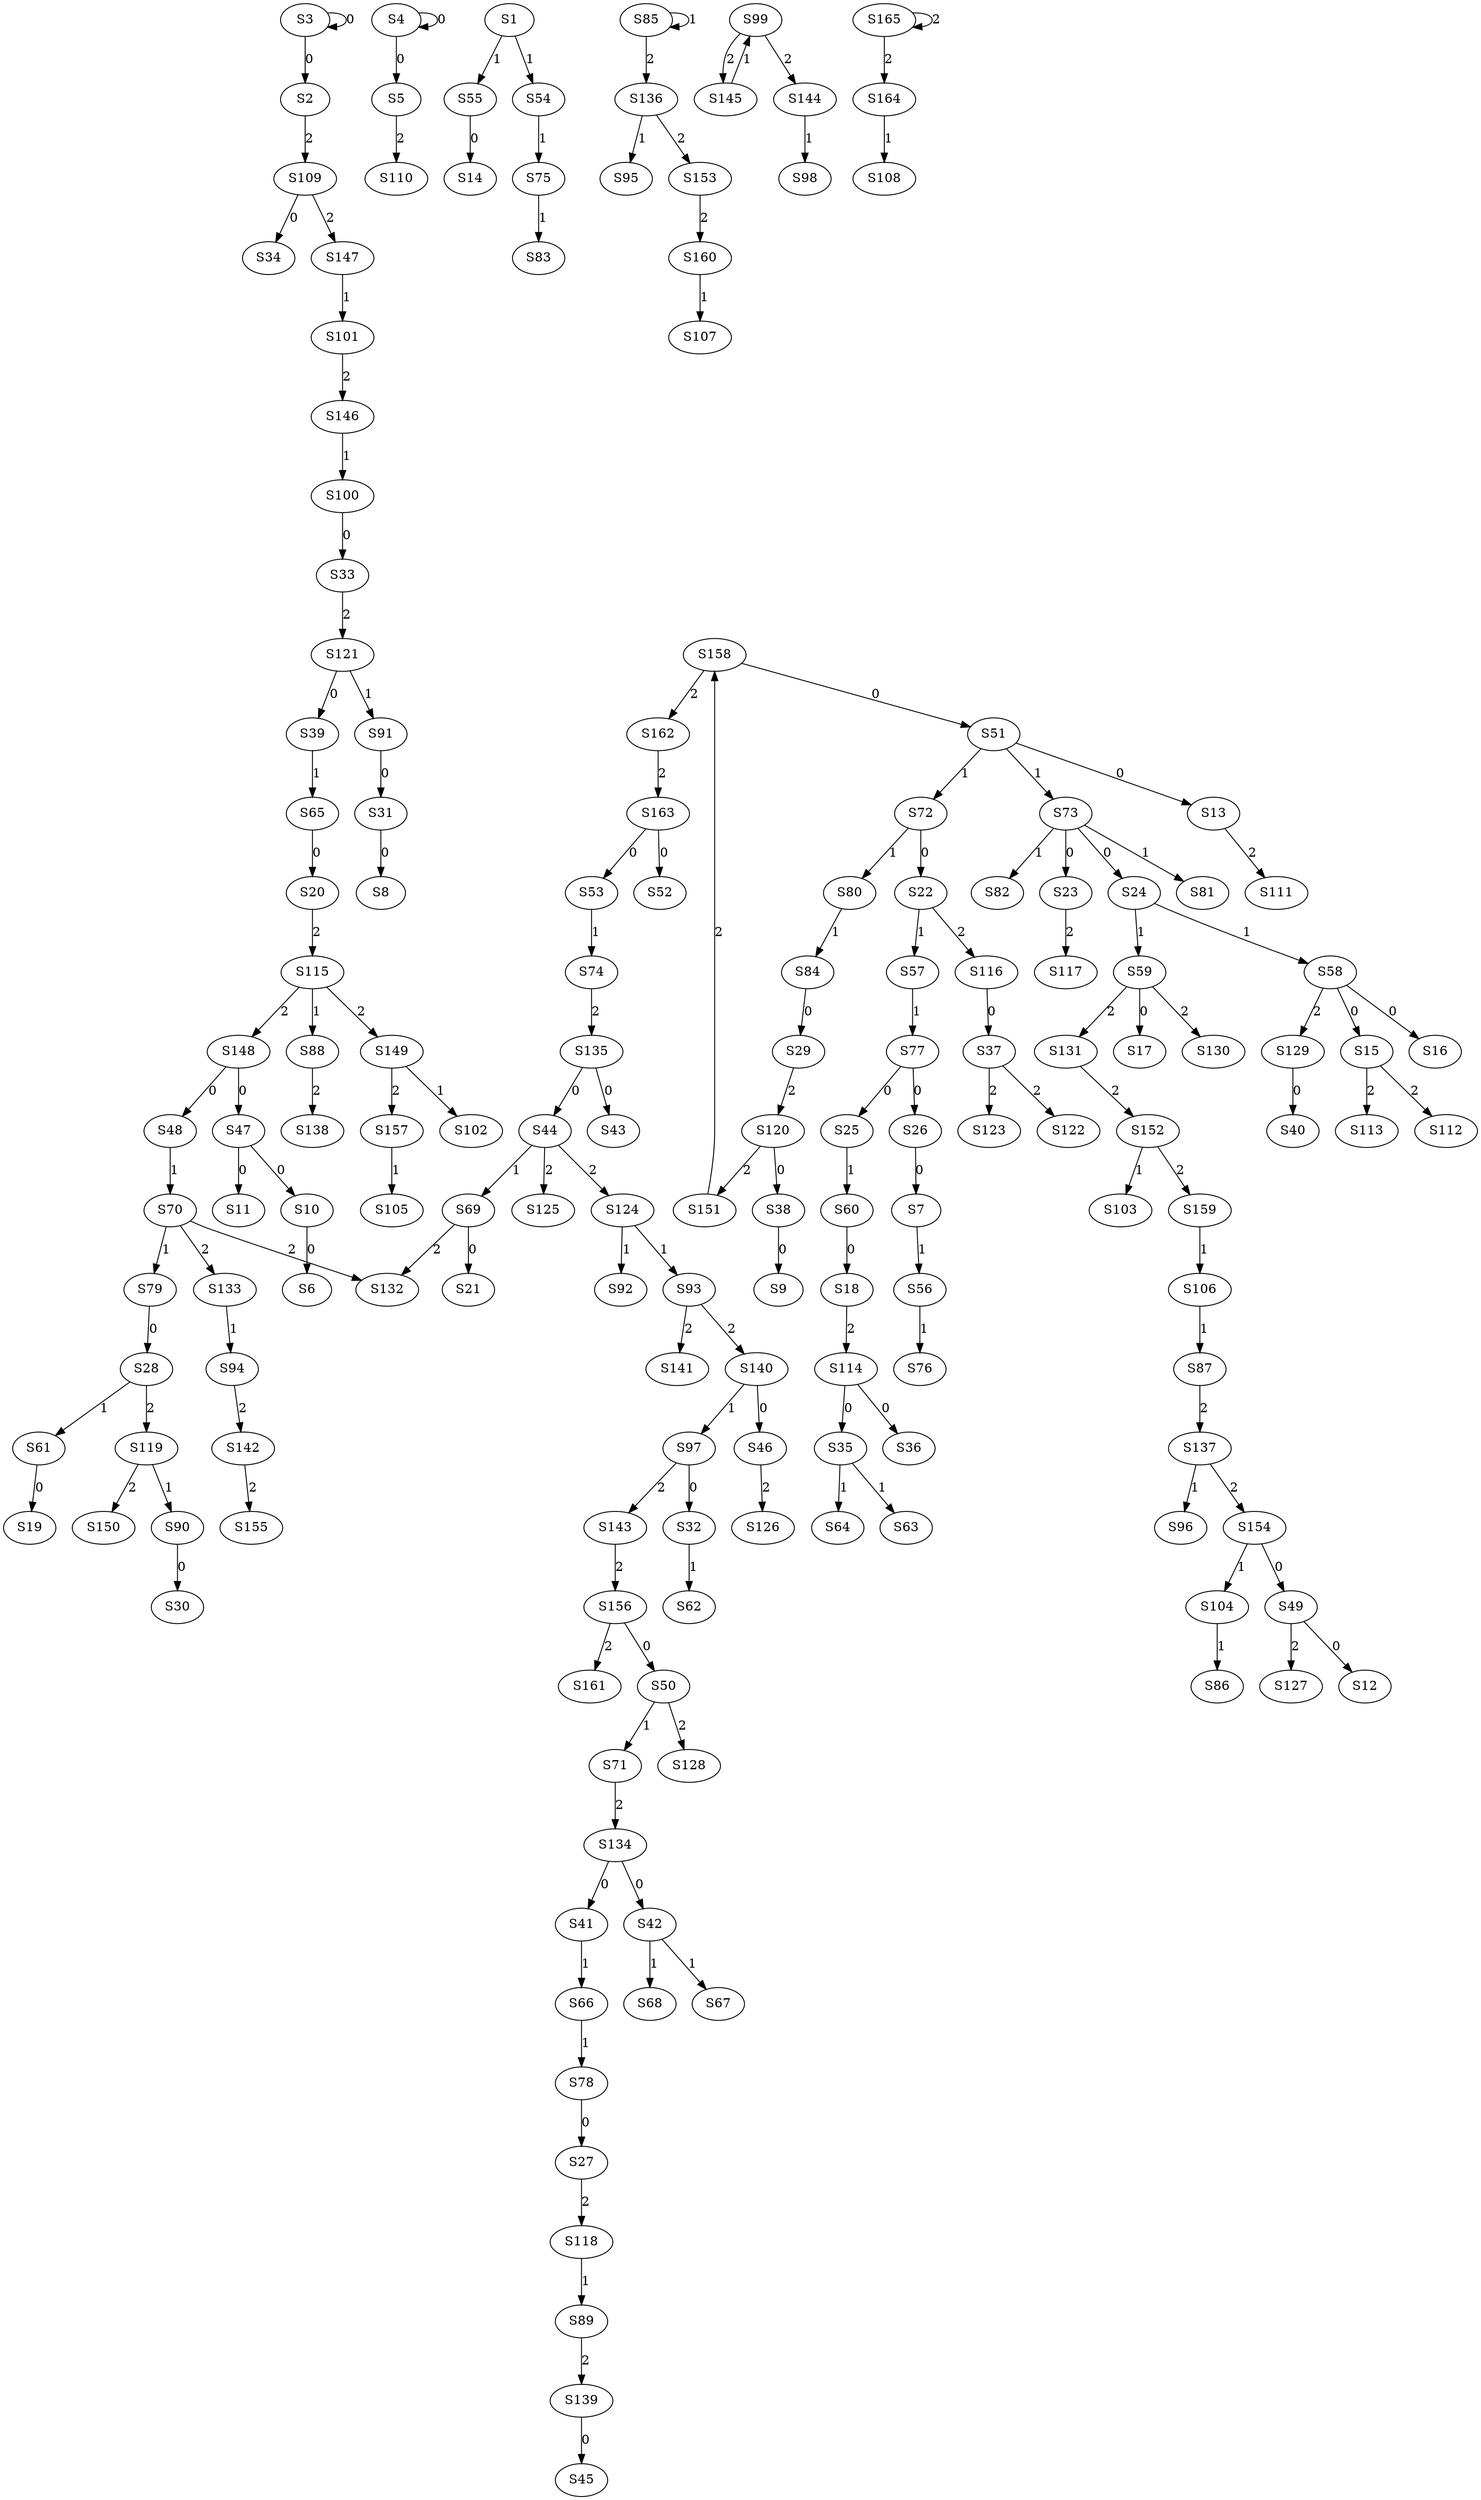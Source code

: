 strict digraph {
	S3 -> S2 [ label = 0 ];
	S3 -> S3 [ label = 0 ];
	S4 -> S4 [ label = 0 ];
	S4 -> S5 [ label = 0 ];
	S10 -> S6 [ label = 0 ];
	S26 -> S7 [ label = 0 ];
	S31 -> S8 [ label = 0 ];
	S38 -> S9 [ label = 0 ];
	S47 -> S10 [ label = 0 ];
	S47 -> S11 [ label = 0 ];
	S49 -> S12 [ label = 0 ];
	S51 -> S13 [ label = 0 ];
	S55 -> S14 [ label = 0 ];
	S58 -> S15 [ label = 0 ];
	S58 -> S16 [ label = 0 ];
	S59 -> S17 [ label = 0 ];
	S60 -> S18 [ label = 0 ];
	S61 -> S19 [ label = 0 ];
	S65 -> S20 [ label = 0 ];
	S69 -> S21 [ label = 0 ];
	S72 -> S22 [ label = 0 ];
	S73 -> S23 [ label = 0 ];
	S73 -> S24 [ label = 0 ];
	S77 -> S25 [ label = 0 ];
	S77 -> S26 [ label = 0 ];
	S78 -> S27 [ label = 0 ];
	S79 -> S28 [ label = 0 ];
	S84 -> S29 [ label = 0 ];
	S90 -> S30 [ label = 0 ];
	S91 -> S31 [ label = 0 ];
	S97 -> S32 [ label = 0 ];
	S100 -> S33 [ label = 0 ];
	S109 -> S34 [ label = 0 ];
	S114 -> S35 [ label = 0 ];
	S114 -> S36 [ label = 0 ];
	S116 -> S37 [ label = 0 ];
	S120 -> S38 [ label = 0 ];
	S121 -> S39 [ label = 0 ];
	S129 -> S40 [ label = 0 ];
	S134 -> S41 [ label = 0 ];
	S134 -> S42 [ label = 0 ];
	S135 -> S43 [ label = 0 ];
	S135 -> S44 [ label = 0 ];
	S139 -> S45 [ label = 0 ];
	S140 -> S46 [ label = 0 ];
	S148 -> S47 [ label = 0 ];
	S148 -> S48 [ label = 0 ];
	S154 -> S49 [ label = 0 ];
	S156 -> S50 [ label = 0 ];
	S158 -> S51 [ label = 0 ];
	S163 -> S52 [ label = 0 ];
	S163 -> S53 [ label = 0 ];
	S1 -> S54 [ label = 1 ];
	S1 -> S55 [ label = 1 ];
	S7 -> S56 [ label = 1 ];
	S22 -> S57 [ label = 1 ];
	S24 -> S58 [ label = 1 ];
	S24 -> S59 [ label = 1 ];
	S25 -> S60 [ label = 1 ];
	S28 -> S61 [ label = 1 ];
	S32 -> S62 [ label = 1 ];
	S35 -> S63 [ label = 1 ];
	S35 -> S64 [ label = 1 ];
	S39 -> S65 [ label = 1 ];
	S41 -> S66 [ label = 1 ];
	S42 -> S67 [ label = 1 ];
	S42 -> S68 [ label = 1 ];
	S44 -> S69 [ label = 1 ];
	S48 -> S70 [ label = 1 ];
	S50 -> S71 [ label = 1 ];
	S51 -> S72 [ label = 1 ];
	S51 -> S73 [ label = 1 ];
	S53 -> S74 [ label = 1 ];
	S54 -> S75 [ label = 1 ];
	S56 -> S76 [ label = 1 ];
	S57 -> S77 [ label = 1 ];
	S66 -> S78 [ label = 1 ];
	S70 -> S79 [ label = 1 ];
	S72 -> S80 [ label = 1 ];
	S73 -> S81 [ label = 1 ];
	S73 -> S82 [ label = 1 ];
	S75 -> S83 [ label = 1 ];
	S80 -> S84 [ label = 1 ];
	S85 -> S85 [ label = 1 ];
	S104 -> S86 [ label = 1 ];
	S106 -> S87 [ label = 1 ];
	S115 -> S88 [ label = 1 ];
	S118 -> S89 [ label = 1 ];
	S119 -> S90 [ label = 1 ];
	S121 -> S91 [ label = 1 ];
	S124 -> S92 [ label = 1 ];
	S124 -> S93 [ label = 1 ];
	S133 -> S94 [ label = 1 ];
	S136 -> S95 [ label = 1 ];
	S137 -> S96 [ label = 1 ];
	S140 -> S97 [ label = 1 ];
	S144 -> S98 [ label = 1 ];
	S145 -> S99 [ label = 1 ];
	S146 -> S100 [ label = 1 ];
	S147 -> S101 [ label = 1 ];
	S149 -> S102 [ label = 1 ];
	S152 -> S103 [ label = 1 ];
	S154 -> S104 [ label = 1 ];
	S157 -> S105 [ label = 1 ];
	S159 -> S106 [ label = 1 ];
	S160 -> S107 [ label = 1 ];
	S164 -> S108 [ label = 1 ];
	S2 -> S109 [ label = 2 ];
	S5 -> S110 [ label = 2 ];
	S13 -> S111 [ label = 2 ];
	S15 -> S112 [ label = 2 ];
	S15 -> S113 [ label = 2 ];
	S18 -> S114 [ label = 2 ];
	S20 -> S115 [ label = 2 ];
	S22 -> S116 [ label = 2 ];
	S23 -> S117 [ label = 2 ];
	S27 -> S118 [ label = 2 ];
	S28 -> S119 [ label = 2 ];
	S29 -> S120 [ label = 2 ];
	S33 -> S121 [ label = 2 ];
	S37 -> S122 [ label = 2 ];
	S37 -> S123 [ label = 2 ];
	S44 -> S124 [ label = 2 ];
	S44 -> S125 [ label = 2 ];
	S46 -> S126 [ label = 2 ];
	S49 -> S127 [ label = 2 ];
	S50 -> S128 [ label = 2 ];
	S58 -> S129 [ label = 2 ];
	S59 -> S130 [ label = 2 ];
	S59 -> S131 [ label = 2 ];
	S70 -> S132 [ label = 2 ];
	S70 -> S133 [ label = 2 ];
	S71 -> S134 [ label = 2 ];
	S74 -> S135 [ label = 2 ];
	S85 -> S136 [ label = 2 ];
	S87 -> S137 [ label = 2 ];
	S88 -> S138 [ label = 2 ];
	S89 -> S139 [ label = 2 ];
	S93 -> S140 [ label = 2 ];
	S93 -> S141 [ label = 2 ];
	S94 -> S142 [ label = 2 ];
	S97 -> S143 [ label = 2 ];
	S99 -> S144 [ label = 2 ];
	S99 -> S145 [ label = 2 ];
	S101 -> S146 [ label = 2 ];
	S109 -> S147 [ label = 2 ];
	S115 -> S148 [ label = 2 ];
	S115 -> S149 [ label = 2 ];
	S119 -> S150 [ label = 2 ];
	S120 -> S151 [ label = 2 ];
	S131 -> S152 [ label = 2 ];
	S136 -> S153 [ label = 2 ];
	S137 -> S154 [ label = 2 ];
	S142 -> S155 [ label = 2 ];
	S143 -> S156 [ label = 2 ];
	S149 -> S157 [ label = 2 ];
	S151 -> S158 [ label = 2 ];
	S152 -> S159 [ label = 2 ];
	S153 -> S160 [ label = 2 ];
	S156 -> S161 [ label = 2 ];
	S158 -> S162 [ label = 2 ];
	S162 -> S163 [ label = 2 ];
	S165 -> S164 [ label = 2 ];
	S165 -> S165 [ label = 2 ];
	S69 -> S132 [ label = 2 ];
}
